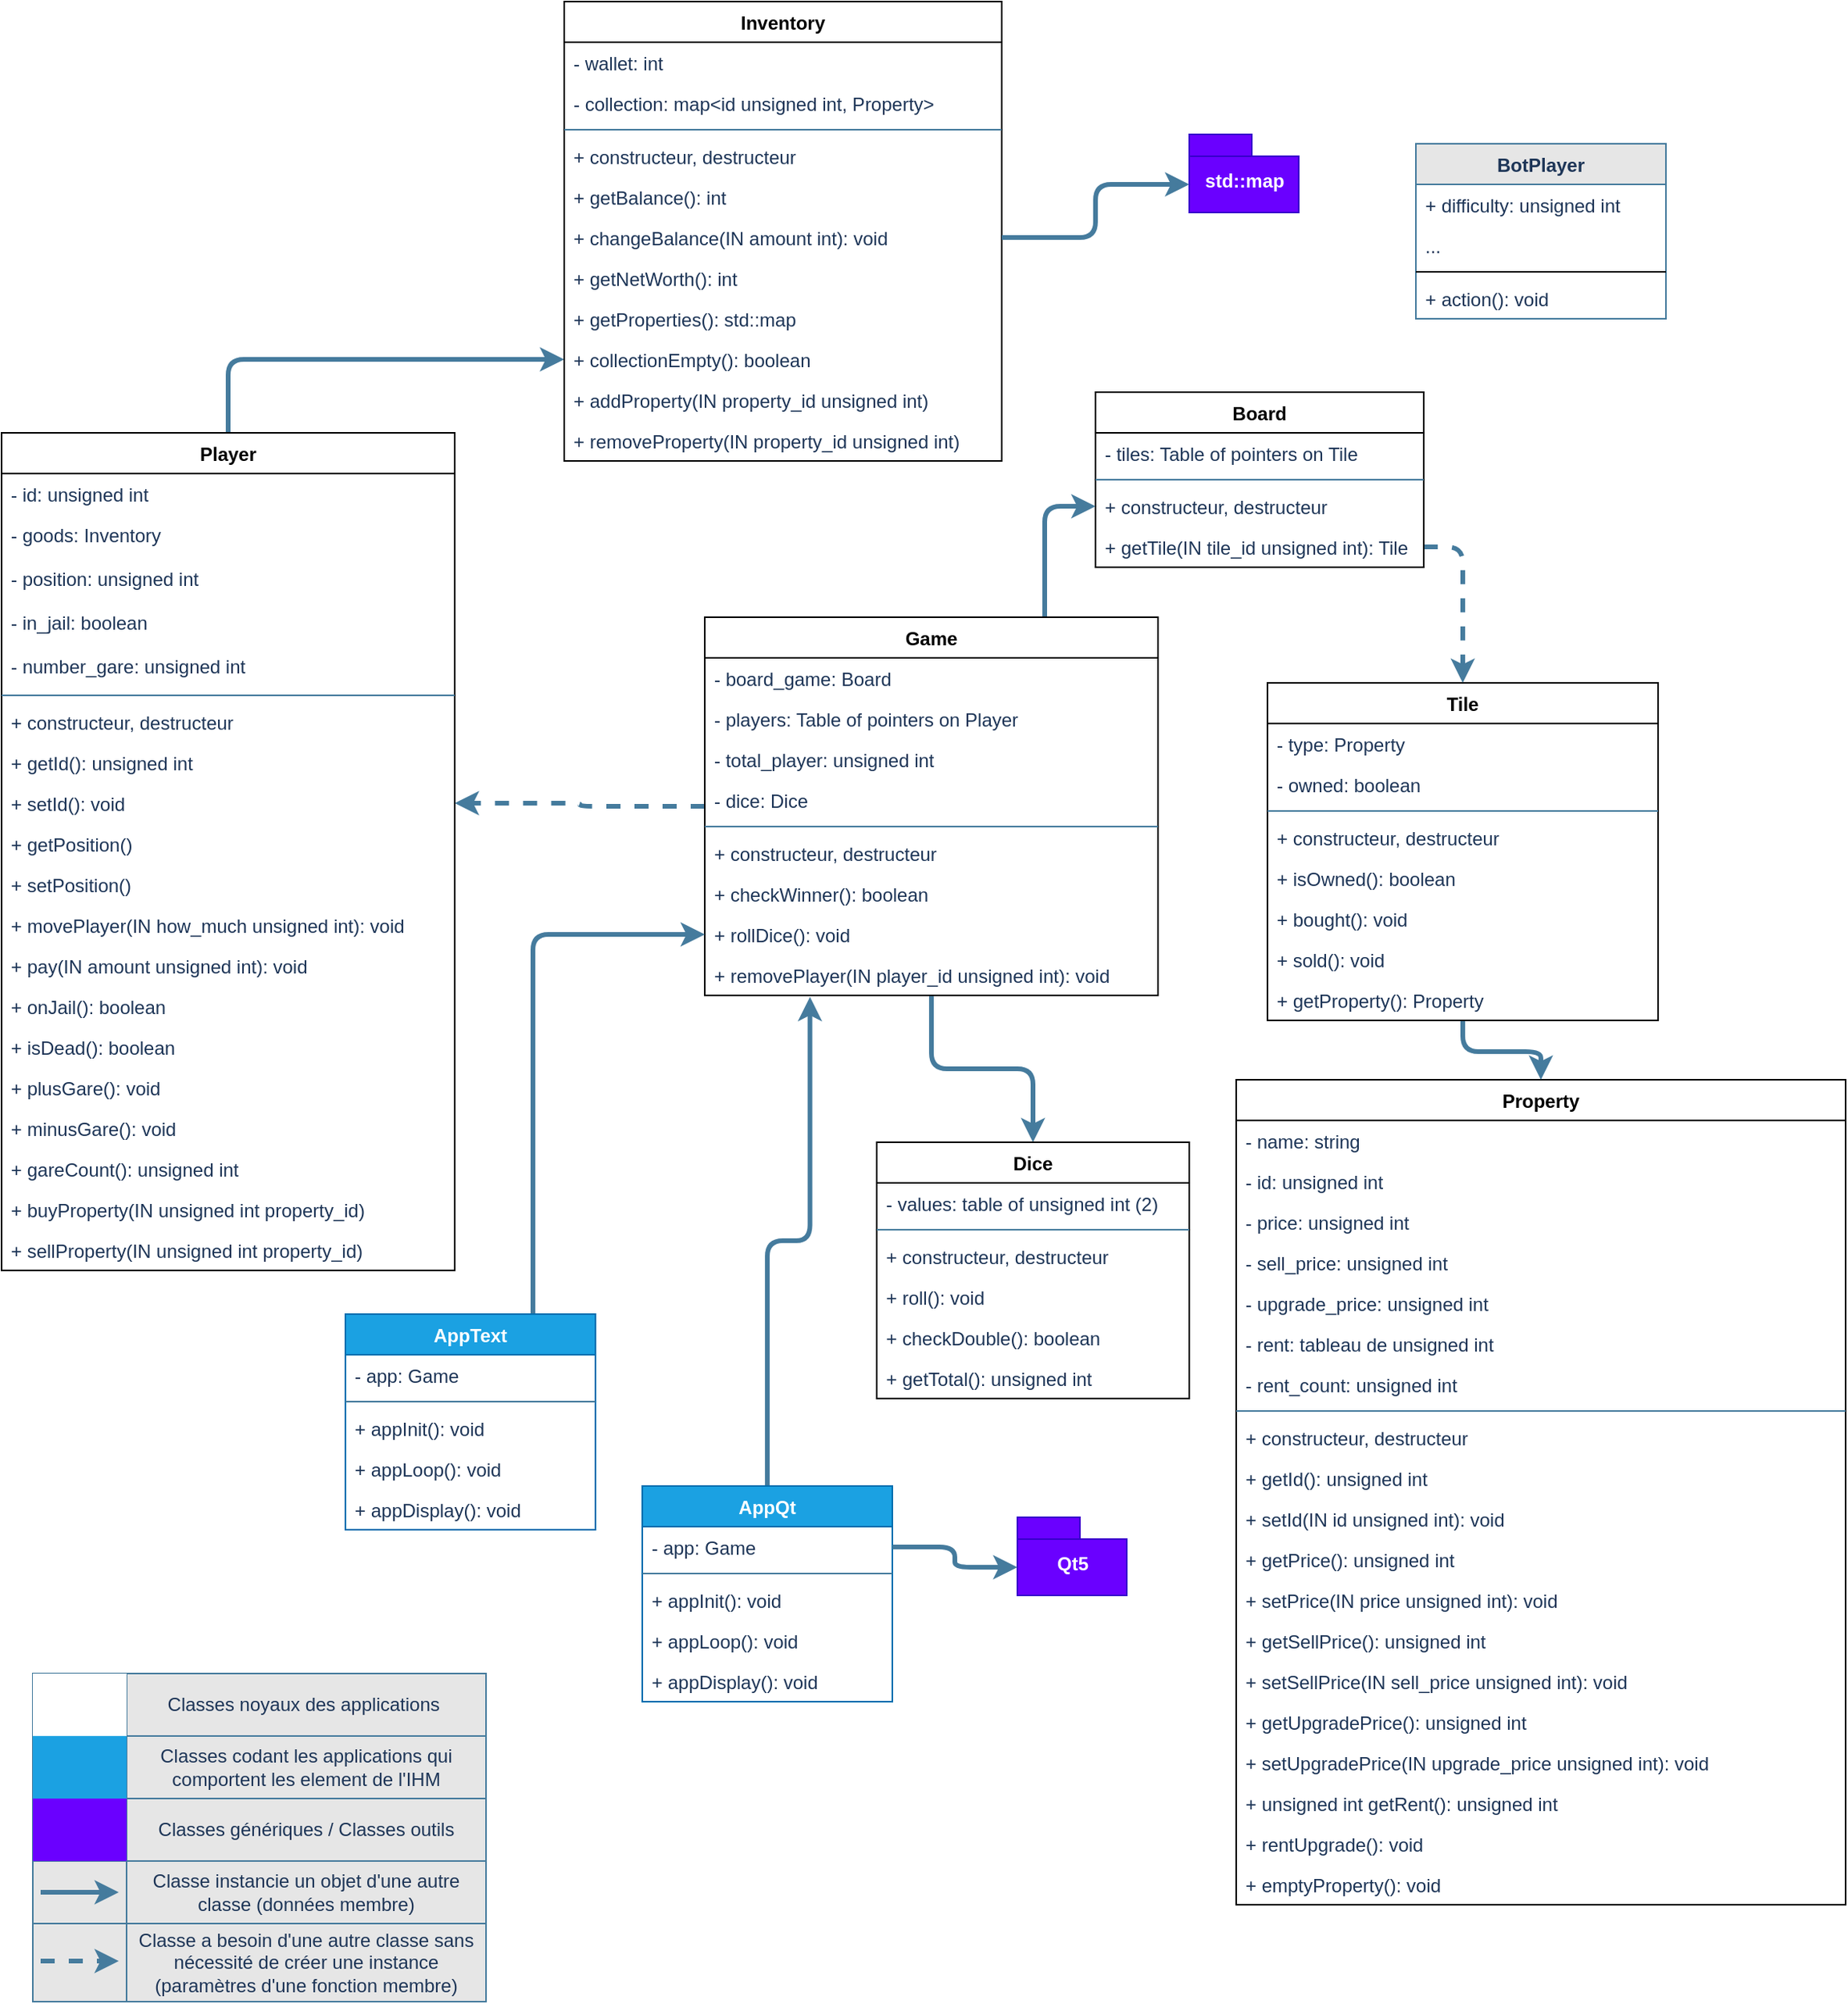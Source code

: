 <mxfile version="16.5.1" type="device"><diagram id="DK3bxDpIonQAZI-wbRon" name="Page-1"><mxGraphModel dx="2929" dy="1611" grid="1" gridSize="10" guides="1" tooltips="1" connect="1" arrows="1" fold="1" page="1" pageScale="1" pageWidth="827" pageHeight="1169" math="0" shadow="0"><root><mxCell id="0"/><mxCell id="1" parent="0"/><mxCell id="yvEiFLdlgWxuuNbZjMhh-1" style="edgeStyle=orthogonalEdgeStyle;curved=0;rounded=1;sketch=0;orthogonalLoop=1;jettySize=auto;html=1;exitX=0.5;exitY=0;exitDx=0;exitDy=0;entryX=0;entryY=0.5;entryDx=0;entryDy=0;fontColor=#1D3557;strokeColor=#457B9D;strokeWidth=3;fillColor=#A8DADC;" edge="1" parent="1" source="yvEiFLdlgWxuuNbZjMhh-2" target="yvEiFLdlgWxuuNbZjMhh-32"><mxGeometry relative="1" as="geometry"/></mxCell><mxCell id="yvEiFLdlgWxuuNbZjMhh-2" value="Player" style="swimlane;fontStyle=1;align=center;verticalAlign=top;childLayout=stackLayout;horizontal=1;startSize=26;horizontalStack=0;resizeParent=1;resizeParentMax=0;resizeLast=0;collapsible=1;marginBottom=0;rounded=0;" vertex="1" parent="1"><mxGeometry x="-790" y="316" width="290" height="536" as="geometry"><mxRectangle x="-480" y="460" width="70" height="26" as="alternateBounds"/></mxGeometry></mxCell><mxCell id="yvEiFLdlgWxuuNbZjMhh-3" value="- id: unsigned int" style="text;strokeColor=none;fillColor=none;align=left;verticalAlign=top;spacingLeft=4;spacingRight=4;overflow=hidden;rotatable=0;points=[[0,0.5],[1,0.5]];portConstraint=eastwest;fontColor=#1D3557;rounded=0;" vertex="1" parent="yvEiFLdlgWxuuNbZjMhh-2"><mxGeometry y="26" width="290" height="26" as="geometry"/></mxCell><mxCell id="yvEiFLdlgWxuuNbZjMhh-4" value="- goods: Inventory " style="text;strokeColor=none;fillColor=none;align=left;verticalAlign=top;spacingLeft=4;spacingRight=4;overflow=hidden;rotatable=0;points=[[0,0.5],[1,0.5]];portConstraint=eastwest;fontColor=#1D3557;rounded=0;" vertex="1" parent="yvEiFLdlgWxuuNbZjMhh-2"><mxGeometry y="52" width="290" height="28" as="geometry"/></mxCell><mxCell id="yvEiFLdlgWxuuNbZjMhh-5" value="- position: unsigned int" style="text;strokeColor=none;fillColor=none;align=left;verticalAlign=top;spacingLeft=4;spacingRight=4;overflow=hidden;rotatable=0;points=[[0,0.5],[1,0.5]];portConstraint=eastwest;fontColor=#1D3557;rounded=0;" vertex="1" parent="yvEiFLdlgWxuuNbZjMhh-2"><mxGeometry y="80" width="290" height="28" as="geometry"/></mxCell><mxCell id="yvEiFLdlgWxuuNbZjMhh-6" value="- in_jail: boolean" style="text;strokeColor=none;fillColor=none;align=left;verticalAlign=top;spacingLeft=4;spacingRight=4;overflow=hidden;rotatable=0;points=[[0,0.5],[1,0.5]];portConstraint=eastwest;fontColor=#1D3557;rounded=0;" vertex="1" parent="yvEiFLdlgWxuuNbZjMhh-2"><mxGeometry y="108" width="290" height="28" as="geometry"/></mxCell><mxCell id="yvEiFLdlgWxuuNbZjMhh-7" value="- number_gare: unsigned int" style="text;strokeColor=none;fillColor=none;align=left;verticalAlign=top;spacingLeft=4;spacingRight=4;overflow=hidden;rotatable=0;points=[[0,0.5],[1,0.5]];portConstraint=eastwest;fontColor=#1D3557;rounded=0;" vertex="1" parent="yvEiFLdlgWxuuNbZjMhh-2"><mxGeometry y="136" width="290" height="28" as="geometry"/></mxCell><mxCell id="yvEiFLdlgWxuuNbZjMhh-8" value="" style="line;strokeWidth=1;fillColor=none;align=left;verticalAlign=middle;spacingTop=-1;spacingLeft=3;spacingRight=3;rotatable=0;labelPosition=right;points=[];portConstraint=eastwest;strokeColor=#457B9D;fontColor=#1D3557;rounded=0;labelBackgroundColor=#F1FAEE;" vertex="1" parent="yvEiFLdlgWxuuNbZjMhh-2"><mxGeometry y="164" width="290" height="8" as="geometry"/></mxCell><mxCell id="yvEiFLdlgWxuuNbZjMhh-9" value="+ constructeur, destructeur" style="text;strokeColor=none;fillColor=none;align=left;verticalAlign=top;spacingLeft=4;spacingRight=4;overflow=hidden;rotatable=0;points=[[0,0.5],[1,0.5]];portConstraint=eastwest;fontColor=#1D3557;rounded=0;" vertex="1" parent="yvEiFLdlgWxuuNbZjMhh-2"><mxGeometry y="172" width="290" height="26" as="geometry"/></mxCell><mxCell id="yvEiFLdlgWxuuNbZjMhh-10" value="+ getId(): unsigned int" style="text;strokeColor=none;fillColor=none;align=left;verticalAlign=top;spacingLeft=4;spacingRight=4;overflow=hidden;rotatable=0;points=[[0,0.5],[1,0.5]];portConstraint=eastwest;fontColor=#1D3557;rounded=0;" vertex="1" parent="yvEiFLdlgWxuuNbZjMhh-2"><mxGeometry y="198" width="290" height="26" as="geometry"/></mxCell><mxCell id="yvEiFLdlgWxuuNbZjMhh-11" value="+ setId(): void" style="text;strokeColor=none;fillColor=none;align=left;verticalAlign=top;spacingLeft=4;spacingRight=4;overflow=hidden;rotatable=0;points=[[0,0.5],[1,0.5]];portConstraint=eastwest;fontColor=#1D3557;rounded=0;" vertex="1" parent="yvEiFLdlgWxuuNbZjMhh-2"><mxGeometry y="224" width="290" height="26" as="geometry"/></mxCell><mxCell id="yvEiFLdlgWxuuNbZjMhh-12" value="+ getPosition()" style="text;strokeColor=none;fillColor=none;align=left;verticalAlign=top;spacingLeft=4;spacingRight=4;overflow=hidden;rotatable=0;points=[[0,0.5],[1,0.5]];portConstraint=eastwest;fontColor=#1D3557;rounded=0;" vertex="1" parent="yvEiFLdlgWxuuNbZjMhh-2"><mxGeometry y="250" width="290" height="26" as="geometry"/></mxCell><mxCell id="yvEiFLdlgWxuuNbZjMhh-13" value="+ setPosition()" style="text;strokeColor=none;fillColor=none;align=left;verticalAlign=top;spacingLeft=4;spacingRight=4;overflow=hidden;rotatable=0;points=[[0,0.5],[1,0.5]];portConstraint=eastwest;fontColor=#1D3557;rounded=0;" vertex="1" parent="yvEiFLdlgWxuuNbZjMhh-2"><mxGeometry y="276" width="290" height="26" as="geometry"/></mxCell><mxCell id="yvEiFLdlgWxuuNbZjMhh-14" value="+ movePlayer(IN how_much unsigned int): void" style="text;strokeColor=none;fillColor=none;align=left;verticalAlign=top;spacingLeft=4;spacingRight=4;overflow=hidden;rotatable=0;points=[[0,0.5],[1,0.5]];portConstraint=eastwest;fontColor=#1D3557;rounded=0;" vertex="1" parent="yvEiFLdlgWxuuNbZjMhh-2"><mxGeometry y="302" width="290" height="26" as="geometry"/></mxCell><mxCell id="yvEiFLdlgWxuuNbZjMhh-15" value="+ pay(IN amount unsigned int): void " style="text;strokeColor=none;fillColor=none;align=left;verticalAlign=top;spacingLeft=4;spacingRight=4;overflow=hidden;rotatable=0;points=[[0,0.5],[1,0.5]];portConstraint=eastwest;fontColor=#1D3557;rounded=0;" vertex="1" parent="yvEiFLdlgWxuuNbZjMhh-2"><mxGeometry y="328" width="290" height="26" as="geometry"/></mxCell><mxCell id="yvEiFLdlgWxuuNbZjMhh-16" value="+ onJail(): boolean" style="text;strokeColor=none;fillColor=none;align=left;verticalAlign=top;spacingLeft=4;spacingRight=4;overflow=hidden;rotatable=0;points=[[0,0.5],[1,0.5]];portConstraint=eastwest;fontColor=#1D3557;rounded=0;" vertex="1" parent="yvEiFLdlgWxuuNbZjMhh-2"><mxGeometry y="354" width="290" height="26" as="geometry"/></mxCell><mxCell id="yvEiFLdlgWxuuNbZjMhh-17" value="+ isDead(): boolean" style="text;strokeColor=none;fillColor=none;align=left;verticalAlign=top;spacingLeft=4;spacingRight=4;overflow=hidden;rotatable=0;points=[[0,0.5],[1,0.5]];portConstraint=eastwest;fontColor=#1D3557;rounded=0;" vertex="1" parent="yvEiFLdlgWxuuNbZjMhh-2"><mxGeometry y="380" width="290" height="26" as="geometry"/></mxCell><mxCell id="yvEiFLdlgWxuuNbZjMhh-18" value="+ plusGare(): void" style="text;strokeColor=none;fillColor=none;align=left;verticalAlign=top;spacingLeft=4;spacingRight=4;overflow=hidden;rotatable=0;points=[[0,0.5],[1,0.5]];portConstraint=eastwest;fontColor=#1D3557;rounded=0;" vertex="1" parent="yvEiFLdlgWxuuNbZjMhh-2"><mxGeometry y="406" width="290" height="26" as="geometry"/></mxCell><mxCell id="yvEiFLdlgWxuuNbZjMhh-19" value="+ minusGare(): void" style="text;strokeColor=none;fillColor=none;align=left;verticalAlign=top;spacingLeft=4;spacingRight=4;overflow=hidden;rotatable=0;points=[[0,0.5],[1,0.5]];portConstraint=eastwest;fontColor=#1D3557;rounded=0;" vertex="1" parent="yvEiFLdlgWxuuNbZjMhh-2"><mxGeometry y="432" width="290" height="26" as="geometry"/></mxCell><mxCell id="yvEiFLdlgWxuuNbZjMhh-20" value="+ gareCount(): unsigned int" style="text;strokeColor=none;fillColor=none;align=left;verticalAlign=top;spacingLeft=4;spacingRight=4;overflow=hidden;rotatable=0;points=[[0,0.5],[1,0.5]];portConstraint=eastwest;fontColor=#1D3557;rounded=0;" vertex="1" parent="yvEiFLdlgWxuuNbZjMhh-2"><mxGeometry y="458" width="290" height="26" as="geometry"/></mxCell><mxCell id="yvEiFLdlgWxuuNbZjMhh-21" value="+ buyProperty(IN unsigned int property_id)" style="text;strokeColor=none;fillColor=none;align=left;verticalAlign=top;spacingLeft=4;spacingRight=4;overflow=hidden;rotatable=0;points=[[0,0.5],[1,0.5]];portConstraint=eastwest;fontColor=#1D3557;rounded=0;" vertex="1" parent="yvEiFLdlgWxuuNbZjMhh-2"><mxGeometry y="484" width="290" height="26" as="geometry"/></mxCell><mxCell id="yvEiFLdlgWxuuNbZjMhh-22" value="+ sellProperty(IN unsigned int property_id)" style="text;strokeColor=none;fillColor=none;align=left;verticalAlign=top;spacingLeft=4;spacingRight=4;overflow=hidden;rotatable=0;points=[[0,0.5],[1,0.5]];portConstraint=eastwest;fontColor=#1D3557;rounded=0;" vertex="1" parent="yvEiFLdlgWxuuNbZjMhh-2"><mxGeometry y="510" width="290" height="26" as="geometry"/></mxCell><mxCell id="yvEiFLdlgWxuuNbZjMhh-23" value="Inventory" style="swimlane;fontStyle=1;align=center;verticalAlign=top;childLayout=stackLayout;horizontal=1;startSize=26;horizontalStack=0;resizeParent=1;resizeParentMax=0;resizeLast=0;collapsible=1;marginBottom=0;rounded=0;" vertex="1" parent="1"><mxGeometry x="-430" y="40" width="280" height="294" as="geometry"/></mxCell><mxCell id="yvEiFLdlgWxuuNbZjMhh-24" value="- wallet: int" style="text;align=left;verticalAlign=top;spacingLeft=4;spacingRight=4;overflow=hidden;rotatable=0;points=[[0,0.5],[1,0.5]];portConstraint=eastwest;fillColor=none;fontColor=#1D3557;rounded=0;" vertex="1" parent="yvEiFLdlgWxuuNbZjMhh-23"><mxGeometry y="26" width="280" height="26" as="geometry"/></mxCell><mxCell id="yvEiFLdlgWxuuNbZjMhh-25" value="- collection: map&lt;id unsigned int, Property&gt;" style="text;strokeColor=none;fillColor=none;align=left;verticalAlign=top;spacingLeft=4;spacingRight=4;overflow=hidden;rotatable=0;points=[[0,0.5],[1,0.5]];portConstraint=eastwest;fontColor=#1D3557;rounded=0;" vertex="1" parent="yvEiFLdlgWxuuNbZjMhh-23"><mxGeometry y="52" width="280" height="26" as="geometry"/></mxCell><mxCell id="yvEiFLdlgWxuuNbZjMhh-26" value="" style="line;strokeWidth=1;fillColor=none;align=left;verticalAlign=middle;spacingTop=-1;spacingLeft=3;spacingRight=3;rotatable=0;labelPosition=right;points=[];portConstraint=eastwest;strokeColor=#457B9D;fontColor=#1D3557;rounded=0;labelBackgroundColor=#F1FAEE;" vertex="1" parent="yvEiFLdlgWxuuNbZjMhh-23"><mxGeometry y="78" width="280" height="8" as="geometry"/></mxCell><mxCell id="yvEiFLdlgWxuuNbZjMhh-27" value="+ constructeur, destructeur" style="text;strokeColor=none;fillColor=none;align=left;verticalAlign=top;spacingLeft=4;spacingRight=4;overflow=hidden;rotatable=0;points=[[0,0.5],[1,0.5]];portConstraint=eastwest;fontColor=#1D3557;rounded=0;" vertex="1" parent="yvEiFLdlgWxuuNbZjMhh-23"><mxGeometry y="86" width="280" height="26" as="geometry"/></mxCell><mxCell id="yvEiFLdlgWxuuNbZjMhh-28" value="+ getBalance(): int" style="text;strokeColor=none;fillColor=none;align=left;verticalAlign=top;spacingLeft=4;spacingRight=4;overflow=hidden;rotatable=0;points=[[0,0.5],[1,0.5]];portConstraint=eastwest;fontColor=#1D3557;rounded=0;" vertex="1" parent="yvEiFLdlgWxuuNbZjMhh-23"><mxGeometry y="112" width="280" height="26" as="geometry"/></mxCell><mxCell id="yvEiFLdlgWxuuNbZjMhh-29" value="+ changeBalance(IN amount int): void" style="text;strokeColor=none;fillColor=none;align=left;verticalAlign=top;spacingLeft=4;spacingRight=4;overflow=hidden;rotatable=0;points=[[0,0.5],[1,0.5]];portConstraint=eastwest;fontColor=#1D3557;rounded=0;" vertex="1" parent="yvEiFLdlgWxuuNbZjMhh-23"><mxGeometry y="138" width="280" height="26" as="geometry"/></mxCell><mxCell id="yvEiFLdlgWxuuNbZjMhh-30" value="+ getNetWorth(): int" style="text;strokeColor=none;fillColor=none;align=left;verticalAlign=top;spacingLeft=4;spacingRight=4;overflow=hidden;rotatable=0;points=[[0,0.5],[1,0.5]];portConstraint=eastwest;fontColor=#1D3557;rounded=0;" vertex="1" parent="yvEiFLdlgWxuuNbZjMhh-23"><mxGeometry y="164" width="280" height="26" as="geometry"/></mxCell><mxCell id="yvEiFLdlgWxuuNbZjMhh-31" value="+ getProperties(): std::map" style="text;strokeColor=none;fillColor=none;align=left;verticalAlign=top;spacingLeft=4;spacingRight=4;overflow=hidden;rotatable=0;points=[[0,0.5],[1,0.5]];portConstraint=eastwest;fontColor=#1D3557;rounded=0;" vertex="1" parent="yvEiFLdlgWxuuNbZjMhh-23"><mxGeometry y="190" width="280" height="26" as="geometry"/></mxCell><mxCell id="yvEiFLdlgWxuuNbZjMhh-32" value="+ collectionEmpty(): boolean" style="text;strokeColor=none;fillColor=none;align=left;verticalAlign=top;spacingLeft=4;spacingRight=4;overflow=hidden;rotatable=0;points=[[0,0.5],[1,0.5]];portConstraint=eastwest;fontColor=#1D3557;rounded=0;" vertex="1" parent="yvEiFLdlgWxuuNbZjMhh-23"><mxGeometry y="216" width="280" height="26" as="geometry"/></mxCell><mxCell id="yvEiFLdlgWxuuNbZjMhh-33" value="+ addProperty(IN property_id unsigned int)" style="text;strokeColor=none;fillColor=none;align=left;verticalAlign=top;spacingLeft=4;spacingRight=4;overflow=hidden;rotatable=0;points=[[0,0.5],[1,0.5]];portConstraint=eastwest;fontColor=#1D3557;rounded=0;" vertex="1" parent="yvEiFLdlgWxuuNbZjMhh-23"><mxGeometry y="242" width="280" height="26" as="geometry"/></mxCell><mxCell id="yvEiFLdlgWxuuNbZjMhh-34" value="+ removeProperty(IN property_id unsigned int)" style="text;strokeColor=none;fillColor=none;align=left;verticalAlign=top;spacingLeft=4;spacingRight=4;overflow=hidden;rotatable=0;points=[[0,0.5],[1,0.5]];portConstraint=eastwest;fontColor=#1D3557;rounded=0;" vertex="1" parent="yvEiFLdlgWxuuNbZjMhh-23"><mxGeometry y="268" width="280" height="26" as="geometry"/></mxCell><mxCell id="yvEiFLdlgWxuuNbZjMhh-35" value="Property" style="swimlane;fontStyle=1;align=center;verticalAlign=top;childLayout=stackLayout;horizontal=1;startSize=26;horizontalStack=0;resizeParent=1;resizeParentMax=0;resizeLast=0;collapsible=1;marginBottom=0;rounded=0;" vertex="1" parent="1"><mxGeometry y="730" width="390" height="528" as="geometry"/></mxCell><mxCell id="yvEiFLdlgWxuuNbZjMhh-36" value="- name: string" style="text;strokeColor=none;fillColor=none;align=left;verticalAlign=top;spacingLeft=4;spacingRight=4;overflow=hidden;rotatable=0;points=[[0,0.5],[1,0.5]];portConstraint=eastwest;fontColor=#1D3557;rounded=0;" vertex="1" parent="yvEiFLdlgWxuuNbZjMhh-35"><mxGeometry y="26" width="390" height="26" as="geometry"/></mxCell><mxCell id="yvEiFLdlgWxuuNbZjMhh-37" value="- id: unsigned int" style="text;strokeColor=none;fillColor=none;align=left;verticalAlign=top;spacingLeft=4;spacingRight=4;overflow=hidden;rotatable=0;points=[[0,0.5],[1,0.5]];portConstraint=eastwest;fontColor=#1D3557;rounded=0;" vertex="1" parent="yvEiFLdlgWxuuNbZjMhh-35"><mxGeometry y="52" width="390" height="26" as="geometry"/></mxCell><mxCell id="yvEiFLdlgWxuuNbZjMhh-38" value="- price: unsigned int" style="text;strokeColor=none;fillColor=none;align=left;verticalAlign=top;spacingLeft=4;spacingRight=4;overflow=hidden;rotatable=0;points=[[0,0.5],[1,0.5]];portConstraint=eastwest;fontColor=#1D3557;rounded=0;" vertex="1" parent="yvEiFLdlgWxuuNbZjMhh-35"><mxGeometry y="78" width="390" height="26" as="geometry"/></mxCell><mxCell id="yvEiFLdlgWxuuNbZjMhh-39" value="- sell_price: unsigned int" style="text;strokeColor=none;fillColor=none;align=left;verticalAlign=top;spacingLeft=4;spacingRight=4;overflow=hidden;rotatable=0;points=[[0,0.5],[1,0.5]];portConstraint=eastwest;fontColor=#1D3557;rounded=0;" vertex="1" parent="yvEiFLdlgWxuuNbZjMhh-35"><mxGeometry y="104" width="390" height="26" as="geometry"/></mxCell><mxCell id="yvEiFLdlgWxuuNbZjMhh-40" value="- upgrade_price: unsigned int" style="text;strokeColor=none;fillColor=none;align=left;verticalAlign=top;spacingLeft=4;spacingRight=4;overflow=hidden;rotatable=0;points=[[0,0.5],[1,0.5]];portConstraint=eastwest;fontColor=#1D3557;rounded=0;" vertex="1" parent="yvEiFLdlgWxuuNbZjMhh-35"><mxGeometry y="130" width="390" height="26" as="geometry"/></mxCell><mxCell id="yvEiFLdlgWxuuNbZjMhh-41" value="- rent: tableau de unsigned int" style="text;strokeColor=none;fillColor=none;align=left;verticalAlign=top;spacingLeft=4;spacingRight=4;overflow=hidden;rotatable=0;points=[[0,0.5],[1,0.5]];portConstraint=eastwest;fontColor=#1D3557;rounded=0;" vertex="1" parent="yvEiFLdlgWxuuNbZjMhh-35"><mxGeometry y="156" width="390" height="26" as="geometry"/></mxCell><mxCell id="yvEiFLdlgWxuuNbZjMhh-42" value="- rent_count: unsigned int" style="text;strokeColor=none;fillColor=none;align=left;verticalAlign=top;spacingLeft=4;spacingRight=4;overflow=hidden;rotatable=0;points=[[0,0.5],[1,0.5]];portConstraint=eastwest;fontColor=#1D3557;rounded=0;" vertex="1" parent="yvEiFLdlgWxuuNbZjMhh-35"><mxGeometry y="182" width="390" height="26" as="geometry"/></mxCell><mxCell id="yvEiFLdlgWxuuNbZjMhh-43" value="" style="line;strokeWidth=1;fillColor=none;align=left;verticalAlign=middle;spacingTop=-1;spacingLeft=3;spacingRight=3;rotatable=0;labelPosition=right;points=[];portConstraint=eastwest;strokeColor=#457B9D;fontColor=#1D3557;rounded=0;labelBackgroundColor=#F1FAEE;" vertex="1" parent="yvEiFLdlgWxuuNbZjMhh-35"><mxGeometry y="208" width="390" height="8" as="geometry"/></mxCell><mxCell id="yvEiFLdlgWxuuNbZjMhh-44" value="+ constructeur, destructeur" style="text;strokeColor=none;fillColor=none;align=left;verticalAlign=top;spacingLeft=4;spacingRight=4;overflow=hidden;rotatable=0;points=[[0,0.5],[1,0.5]];portConstraint=eastwest;fontColor=#1D3557;rounded=0;" vertex="1" parent="yvEiFLdlgWxuuNbZjMhh-35"><mxGeometry y="216" width="390" height="26" as="geometry"/></mxCell><mxCell id="yvEiFLdlgWxuuNbZjMhh-45" value="+ getId(): unsigned int" style="text;strokeColor=none;fillColor=none;align=left;verticalAlign=top;spacingLeft=4;spacingRight=4;overflow=hidden;rotatable=0;points=[[0,0.5],[1,0.5]];portConstraint=eastwest;fontColor=#1D3557;rounded=0;" vertex="1" parent="yvEiFLdlgWxuuNbZjMhh-35"><mxGeometry y="242" width="390" height="26" as="geometry"/></mxCell><mxCell id="yvEiFLdlgWxuuNbZjMhh-46" value="+ setId(IN id unsigned int): void" style="text;strokeColor=none;fillColor=none;align=left;verticalAlign=top;spacingLeft=4;spacingRight=4;overflow=hidden;rotatable=0;points=[[0,0.5],[1,0.5]];portConstraint=eastwest;fontColor=#1D3557;rounded=0;" vertex="1" parent="yvEiFLdlgWxuuNbZjMhh-35"><mxGeometry y="268" width="390" height="26" as="geometry"/></mxCell><mxCell id="yvEiFLdlgWxuuNbZjMhh-47" value="+ getPrice(): unsigned int" style="text;strokeColor=none;fillColor=none;align=left;verticalAlign=top;spacingLeft=4;spacingRight=4;overflow=hidden;rotatable=0;points=[[0,0.5],[1,0.5]];portConstraint=eastwest;fontColor=#1D3557;rounded=0;" vertex="1" parent="yvEiFLdlgWxuuNbZjMhh-35"><mxGeometry y="294" width="390" height="26" as="geometry"/></mxCell><mxCell id="yvEiFLdlgWxuuNbZjMhh-48" value="+ setPrice(IN price unsigned int): void" style="text;strokeColor=none;fillColor=none;align=left;verticalAlign=top;spacingLeft=4;spacingRight=4;overflow=hidden;rotatable=0;points=[[0,0.5],[1,0.5]];portConstraint=eastwest;fontColor=#1D3557;rounded=0;" vertex="1" parent="yvEiFLdlgWxuuNbZjMhh-35"><mxGeometry y="320" width="390" height="26" as="geometry"/></mxCell><mxCell id="yvEiFLdlgWxuuNbZjMhh-49" value="+ getSellPrice(): unsigned int" style="text;strokeColor=none;fillColor=none;align=left;verticalAlign=top;spacingLeft=4;spacingRight=4;overflow=hidden;rotatable=0;points=[[0,0.5],[1,0.5]];portConstraint=eastwest;fontColor=#1D3557;rounded=0;" vertex="1" parent="yvEiFLdlgWxuuNbZjMhh-35"><mxGeometry y="346" width="390" height="26" as="geometry"/></mxCell><mxCell id="yvEiFLdlgWxuuNbZjMhh-50" value="+ setSellPrice(IN sell_price unsigned int): void" style="text;strokeColor=none;fillColor=none;align=left;verticalAlign=top;spacingLeft=4;spacingRight=4;overflow=hidden;rotatable=0;points=[[0,0.5],[1,0.5]];portConstraint=eastwest;fontColor=#1D3557;rounded=0;" vertex="1" parent="yvEiFLdlgWxuuNbZjMhh-35"><mxGeometry y="372" width="390" height="26" as="geometry"/></mxCell><mxCell id="yvEiFLdlgWxuuNbZjMhh-51" value="+ getUpgradePrice(): unsigned int" style="text;strokeColor=none;fillColor=none;align=left;verticalAlign=top;spacingLeft=4;spacingRight=4;overflow=hidden;rotatable=0;points=[[0,0.5],[1,0.5]];portConstraint=eastwest;fontColor=#1D3557;rounded=0;" vertex="1" parent="yvEiFLdlgWxuuNbZjMhh-35"><mxGeometry y="398" width="390" height="26" as="geometry"/></mxCell><mxCell id="yvEiFLdlgWxuuNbZjMhh-52" value="+ setUpgradePrice(IN upgrade_price unsigned int): void" style="text;strokeColor=none;fillColor=none;align=left;verticalAlign=top;spacingLeft=4;spacingRight=4;overflow=hidden;rotatable=0;points=[[0,0.5],[1,0.5]];portConstraint=eastwest;fontColor=#1D3557;rounded=0;" vertex="1" parent="yvEiFLdlgWxuuNbZjMhh-35"><mxGeometry y="424" width="390" height="26" as="geometry"/></mxCell><mxCell id="yvEiFLdlgWxuuNbZjMhh-53" value="+ unsigned int getRent(): unsigned int" style="text;strokeColor=none;fillColor=none;align=left;verticalAlign=top;spacingLeft=4;spacingRight=4;overflow=hidden;rotatable=0;points=[[0,0.5],[1,0.5]];portConstraint=eastwest;fontColor=#1D3557;rounded=0;" vertex="1" parent="yvEiFLdlgWxuuNbZjMhh-35"><mxGeometry y="450" width="390" height="26" as="geometry"/></mxCell><mxCell id="yvEiFLdlgWxuuNbZjMhh-54" value="+ rentUpgrade(): void" style="text;strokeColor=none;fillColor=none;align=left;verticalAlign=top;spacingLeft=4;spacingRight=4;overflow=hidden;rotatable=0;points=[[0,0.5],[1,0.5]];portConstraint=eastwest;fontColor=#1D3557;rounded=0;" vertex="1" parent="yvEiFLdlgWxuuNbZjMhh-35"><mxGeometry y="476" width="390" height="26" as="geometry"/></mxCell><mxCell id="yvEiFLdlgWxuuNbZjMhh-55" value="+ emptyProperty(): void" style="text;strokeColor=none;fillColor=none;align=left;verticalAlign=top;spacingLeft=4;spacingRight=4;overflow=hidden;rotatable=0;points=[[0,0.5],[1,0.5]];portConstraint=eastwest;fontColor=#1D3557;rounded=0;" vertex="1" parent="yvEiFLdlgWxuuNbZjMhh-35"><mxGeometry y="502" width="390" height="26" as="geometry"/></mxCell><mxCell id="yvEiFLdlgWxuuNbZjMhh-56" value="" style="edgeStyle=orthogonalEdgeStyle;curved=0;rounded=1;sketch=0;orthogonalLoop=1;jettySize=auto;html=1;fontColor=#1D3557;strokeColor=#457B9D;fillColor=#A8DADC;entryX=0.5;entryY=0;entryDx=0;entryDy=0;strokeWidth=3;" edge="1" parent="1" source="yvEiFLdlgWxuuNbZjMhh-57" target="yvEiFLdlgWxuuNbZjMhh-35"><mxGeometry relative="1" as="geometry"/></mxCell><mxCell id="yvEiFLdlgWxuuNbZjMhh-57" value="Tile" style="swimlane;fontStyle=1;align=center;verticalAlign=top;childLayout=stackLayout;horizontal=1;startSize=26;horizontalStack=0;resizeParent=1;resizeParentMax=0;resizeLast=0;collapsible=1;marginBottom=0;rounded=0;" vertex="1" parent="1"><mxGeometry x="20" y="476" width="250" height="216" as="geometry"/></mxCell><mxCell id="yvEiFLdlgWxuuNbZjMhh-58" value="- type: Property" style="text;strokeColor=none;fillColor=none;align=left;verticalAlign=top;spacingLeft=4;spacingRight=4;overflow=hidden;rotatable=0;points=[[0,0.5],[1,0.5]];portConstraint=eastwest;fontColor=#1D3557;rounded=0;" vertex="1" parent="yvEiFLdlgWxuuNbZjMhh-57"><mxGeometry y="26" width="250" height="26" as="geometry"/></mxCell><mxCell id="yvEiFLdlgWxuuNbZjMhh-59" value="- owned: boolean" style="text;strokeColor=none;fillColor=none;align=left;verticalAlign=top;spacingLeft=4;spacingRight=4;overflow=hidden;rotatable=0;points=[[0,0.5],[1,0.5]];portConstraint=eastwest;fontColor=#1D3557;rounded=0;" vertex="1" parent="yvEiFLdlgWxuuNbZjMhh-57"><mxGeometry y="52" width="250" height="26" as="geometry"/></mxCell><mxCell id="yvEiFLdlgWxuuNbZjMhh-60" value="" style="line;strokeWidth=1;fillColor=none;align=left;verticalAlign=middle;spacingTop=-1;spacingLeft=3;spacingRight=3;rotatable=0;labelPosition=right;points=[];portConstraint=eastwest;strokeColor=#457B9D;fontColor=#1D3557;rounded=0;labelBackgroundColor=#F1FAEE;" vertex="1" parent="yvEiFLdlgWxuuNbZjMhh-57"><mxGeometry y="78" width="250" height="8" as="geometry"/></mxCell><mxCell id="yvEiFLdlgWxuuNbZjMhh-61" value="+ constructeur, destructeur" style="text;strokeColor=none;fillColor=none;align=left;verticalAlign=top;spacingLeft=4;spacingRight=4;overflow=hidden;rotatable=0;points=[[0,0.5],[1,0.5]];portConstraint=eastwest;fontColor=#1D3557;rounded=0;" vertex="1" parent="yvEiFLdlgWxuuNbZjMhh-57"><mxGeometry y="86" width="250" height="26" as="geometry"/></mxCell><mxCell id="yvEiFLdlgWxuuNbZjMhh-62" value="+ isOwned(): boolean" style="text;strokeColor=none;fillColor=none;align=left;verticalAlign=top;spacingLeft=4;spacingRight=4;overflow=hidden;rotatable=0;points=[[0,0.5],[1,0.5]];portConstraint=eastwest;fontColor=#1D3557;rounded=0;" vertex="1" parent="yvEiFLdlgWxuuNbZjMhh-57"><mxGeometry y="112" width="250" height="26" as="geometry"/></mxCell><mxCell id="yvEiFLdlgWxuuNbZjMhh-63" value="+ bought(): void" style="text;strokeColor=none;fillColor=none;align=left;verticalAlign=top;spacingLeft=4;spacingRight=4;overflow=hidden;rotatable=0;points=[[0,0.5],[1,0.5]];portConstraint=eastwest;fontColor=#1D3557;rounded=0;" vertex="1" parent="yvEiFLdlgWxuuNbZjMhh-57"><mxGeometry y="138" width="250" height="26" as="geometry"/></mxCell><mxCell id="yvEiFLdlgWxuuNbZjMhh-64" value="+ sold(): void" style="text;strokeColor=none;fillColor=none;align=left;verticalAlign=top;spacingLeft=4;spacingRight=4;overflow=hidden;rotatable=0;points=[[0,0.5],[1,0.5]];portConstraint=eastwest;fontColor=#1D3557;rounded=0;" vertex="1" parent="yvEiFLdlgWxuuNbZjMhh-57"><mxGeometry y="164" width="250" height="26" as="geometry"/></mxCell><mxCell id="yvEiFLdlgWxuuNbZjMhh-65" value="+ getProperty(): Property" style="text;strokeColor=none;fillColor=none;align=left;verticalAlign=top;spacingLeft=4;spacingRight=4;overflow=hidden;rotatable=0;points=[[0,0.5],[1,0.5]];portConstraint=eastwest;fontColor=#1D3557;rounded=0;" vertex="1" parent="yvEiFLdlgWxuuNbZjMhh-57"><mxGeometry y="190" width="250" height="26" as="geometry"/></mxCell><mxCell id="yvEiFLdlgWxuuNbZjMhh-66" style="edgeStyle=orthogonalEdgeStyle;rounded=1;sketch=0;orthogonalLoop=1;jettySize=auto;html=1;exitX=1;exitY=0.5;exitDx=0;exitDy=0;fontColor=#1D3557;strokeColor=#457B9D;strokeWidth=3;fillColor=#A8DADC;dashed=1;" edge="1" parent="1" source="yvEiFLdlgWxuuNbZjMhh-71" target="yvEiFLdlgWxuuNbZjMhh-57"><mxGeometry relative="1" as="geometry"/></mxCell><mxCell id="yvEiFLdlgWxuuNbZjMhh-67" value="Board" style="swimlane;fontStyle=1;align=center;verticalAlign=top;childLayout=stackLayout;horizontal=1;startSize=26;horizontalStack=0;resizeParent=1;resizeParentMax=0;resizeLast=0;collapsible=1;marginBottom=0;rounded=0;" vertex="1" parent="1"><mxGeometry x="-90" y="290" width="210" height="112" as="geometry"><mxRectangle x="-250" y="450" width="70" height="26" as="alternateBounds"/></mxGeometry></mxCell><mxCell id="yvEiFLdlgWxuuNbZjMhh-68" value="- tiles: Table of pointers on Tile&#10;" style="text;strokeColor=none;fillColor=none;align=left;verticalAlign=top;spacingLeft=4;spacingRight=4;overflow=hidden;rotatable=0;points=[[0,0.5],[1,0.5]];portConstraint=eastwest;fontColor=#1D3557;rounded=0;" vertex="1" parent="yvEiFLdlgWxuuNbZjMhh-67"><mxGeometry y="26" width="210" height="26" as="geometry"/></mxCell><mxCell id="yvEiFLdlgWxuuNbZjMhh-69" value="" style="line;strokeWidth=1;fillColor=none;align=left;verticalAlign=middle;spacingTop=-1;spacingLeft=3;spacingRight=3;rotatable=0;labelPosition=right;points=[];portConstraint=eastwest;strokeColor=#457B9D;fontColor=#1D3557;rounded=0;labelBackgroundColor=#F1FAEE;" vertex="1" parent="yvEiFLdlgWxuuNbZjMhh-67"><mxGeometry y="52" width="210" height="8" as="geometry"/></mxCell><mxCell id="yvEiFLdlgWxuuNbZjMhh-70" value="+ constructeur, destructeur" style="text;strokeColor=none;fillColor=none;align=left;verticalAlign=top;spacingLeft=4;spacingRight=4;overflow=hidden;rotatable=0;points=[[0,0.5],[1,0.5]];portConstraint=eastwest;fontColor=#1D3557;rounded=0;" vertex="1" parent="yvEiFLdlgWxuuNbZjMhh-67"><mxGeometry y="60" width="210" height="26" as="geometry"/></mxCell><mxCell id="yvEiFLdlgWxuuNbZjMhh-71" value="+ getTile(IN tile_id unsigned int): Tile" style="text;strokeColor=none;fillColor=none;align=left;verticalAlign=top;spacingLeft=4;spacingRight=4;overflow=hidden;rotatable=0;points=[[0,0.5],[1,0.5]];portConstraint=eastwest;fontColor=#1D3557;rounded=0;" vertex="1" parent="yvEiFLdlgWxuuNbZjMhh-67"><mxGeometry y="86" width="210" height="26" as="geometry"/></mxCell><mxCell id="yvEiFLdlgWxuuNbZjMhh-72" value="" style="edgeStyle=orthogonalEdgeStyle;curved=0;rounded=1;sketch=0;orthogonalLoop=1;jettySize=auto;html=1;fontColor=#1D3557;strokeColor=#457B9D;strokeWidth=3;fillColor=#A8DADC;entryX=0.5;entryY=0;entryDx=0;entryDy=0;" edge="1" parent="1" source="yvEiFLdlgWxuuNbZjMhh-75" target="yvEiFLdlgWxuuNbZjMhh-85"><mxGeometry relative="1" as="geometry"/></mxCell><mxCell id="yvEiFLdlgWxuuNbZjMhh-73" value="" style="edgeStyle=orthogonalEdgeStyle;curved=0;rounded=1;sketch=0;orthogonalLoop=1;jettySize=auto;html=1;fontColor=#1D3557;strokeColor=#457B9D;strokeWidth=3;fillColor=#A8DADC;dashed=1;" edge="1" parent="1" source="yvEiFLdlgWxuuNbZjMhh-75" target="yvEiFLdlgWxuuNbZjMhh-11"><mxGeometry relative="1" as="geometry"/></mxCell><mxCell id="yvEiFLdlgWxuuNbZjMhh-74" style="edgeStyle=orthogonalEdgeStyle;rounded=1;sketch=0;orthogonalLoop=1;jettySize=auto;html=1;exitX=0.75;exitY=0;exitDx=0;exitDy=0;entryX=0;entryY=0.5;entryDx=0;entryDy=0;fontColor=#1D3557;strokeColor=#457B9D;strokeWidth=3;fillColor=#A8DADC;" edge="1" parent="1" source="yvEiFLdlgWxuuNbZjMhh-75" target="yvEiFLdlgWxuuNbZjMhh-70"><mxGeometry relative="1" as="geometry"/></mxCell><mxCell id="yvEiFLdlgWxuuNbZjMhh-75" value="Game" style="swimlane;fontStyle=1;align=center;verticalAlign=top;childLayout=stackLayout;horizontal=1;startSize=26;horizontalStack=0;resizeParent=1;resizeParentMax=0;resizeLast=0;collapsible=1;marginBottom=0;rounded=0;" vertex="1" parent="1"><mxGeometry x="-340" y="434" width="290" height="242" as="geometry"/></mxCell><mxCell id="yvEiFLdlgWxuuNbZjMhh-76" value="- board_game: Board" style="text;strokeColor=none;fillColor=none;align=left;verticalAlign=top;spacingLeft=4;spacingRight=4;overflow=hidden;rotatable=0;points=[[0,0.5],[1,0.5]];portConstraint=eastwest;fontColor=#1D3557;rounded=0;" vertex="1" parent="yvEiFLdlgWxuuNbZjMhh-75"><mxGeometry y="26" width="290" height="26" as="geometry"/></mxCell><mxCell id="yvEiFLdlgWxuuNbZjMhh-77" value="- players: Table of pointers on Player" style="text;strokeColor=none;fillColor=none;align=left;verticalAlign=top;spacingLeft=4;spacingRight=4;overflow=hidden;rotatable=0;points=[[0,0.5],[1,0.5]];portConstraint=eastwest;fontColor=#1D3557;rounded=0;" vertex="1" parent="yvEiFLdlgWxuuNbZjMhh-75"><mxGeometry y="52" width="290" height="26" as="geometry"/></mxCell><mxCell id="yvEiFLdlgWxuuNbZjMhh-78" value="- total_player: unsigned int" style="text;strokeColor=none;fillColor=none;align=left;verticalAlign=top;spacingLeft=4;spacingRight=4;overflow=hidden;rotatable=0;points=[[0,0.5],[1,0.5]];portConstraint=eastwest;fontColor=#1D3557;rounded=0;" vertex="1" parent="yvEiFLdlgWxuuNbZjMhh-75"><mxGeometry y="78" width="290" height="26" as="geometry"/></mxCell><mxCell id="yvEiFLdlgWxuuNbZjMhh-79" value="- dice: Dice" style="text;strokeColor=none;fillColor=none;align=left;verticalAlign=top;spacingLeft=4;spacingRight=4;overflow=hidden;rotatable=0;points=[[0,0.5],[1,0.5]];portConstraint=eastwest;fontColor=#1D3557;rounded=0;" vertex="1" parent="yvEiFLdlgWxuuNbZjMhh-75"><mxGeometry y="104" width="290" height="26" as="geometry"/></mxCell><mxCell id="yvEiFLdlgWxuuNbZjMhh-80" value="" style="line;strokeWidth=1;fillColor=none;align=left;verticalAlign=middle;spacingTop=-1;spacingLeft=3;spacingRight=3;rotatable=0;labelPosition=right;points=[];portConstraint=eastwest;strokeColor=#457B9D;fontColor=#1D3557;rounded=0;labelBackgroundColor=#F1FAEE;" vertex="1" parent="yvEiFLdlgWxuuNbZjMhh-75"><mxGeometry y="130" width="290" height="8" as="geometry"/></mxCell><mxCell id="yvEiFLdlgWxuuNbZjMhh-81" value="+ constructeur, destructeur" style="text;strokeColor=none;fillColor=none;align=left;verticalAlign=top;spacingLeft=4;spacingRight=4;overflow=hidden;rotatable=0;points=[[0,0.5],[1,0.5]];portConstraint=eastwest;fontColor=#1D3557;rounded=0;" vertex="1" parent="yvEiFLdlgWxuuNbZjMhh-75"><mxGeometry y="138" width="290" height="26" as="geometry"/></mxCell><mxCell id="yvEiFLdlgWxuuNbZjMhh-82" value="+ checkWinner(): boolean" style="text;strokeColor=none;fillColor=none;align=left;verticalAlign=top;spacingLeft=4;spacingRight=4;overflow=hidden;rotatable=0;points=[[0,0.5],[1,0.5]];portConstraint=eastwest;fontColor=#1D3557;rounded=0;" vertex="1" parent="yvEiFLdlgWxuuNbZjMhh-75"><mxGeometry y="164" width="290" height="26" as="geometry"/></mxCell><mxCell id="yvEiFLdlgWxuuNbZjMhh-83" value="+ rollDice(): void" style="text;strokeColor=none;fillColor=none;align=left;verticalAlign=top;spacingLeft=4;spacingRight=4;overflow=hidden;rotatable=0;points=[[0,0.5],[1,0.5]];portConstraint=eastwest;fontColor=#1D3557;rounded=0;" vertex="1" parent="yvEiFLdlgWxuuNbZjMhh-75"><mxGeometry y="190" width="290" height="26" as="geometry"/></mxCell><mxCell id="yvEiFLdlgWxuuNbZjMhh-84" value="+ removePlayer(IN player_id unsigned int): void" style="text;strokeColor=none;fillColor=none;align=left;verticalAlign=top;spacingLeft=4;spacingRight=4;overflow=hidden;rotatable=0;points=[[0,0.5],[1,0.5]];portConstraint=eastwest;fontColor=#1D3557;rounded=0;" vertex="1" parent="yvEiFLdlgWxuuNbZjMhh-75"><mxGeometry y="216" width="290" height="26" as="geometry"/></mxCell><mxCell id="yvEiFLdlgWxuuNbZjMhh-85" value="Dice" style="swimlane;fontStyle=1;align=center;verticalAlign=top;childLayout=stackLayout;horizontal=1;startSize=26;horizontalStack=0;resizeParent=1;resizeParentMax=0;resizeLast=0;collapsible=1;marginBottom=0;rounded=0;" vertex="1" parent="1"><mxGeometry x="-230" y="770" width="200" height="164" as="geometry"/></mxCell><mxCell id="yvEiFLdlgWxuuNbZjMhh-86" value="- values: table of unsigned int (2)" style="text;strokeColor=none;fillColor=none;align=left;verticalAlign=top;spacingLeft=4;spacingRight=4;overflow=hidden;rotatable=0;points=[[0,0.5],[1,0.5]];portConstraint=eastwest;fontColor=#1D3557;rounded=0;" vertex="1" parent="yvEiFLdlgWxuuNbZjMhh-85"><mxGeometry y="26" width="200" height="26" as="geometry"/></mxCell><mxCell id="yvEiFLdlgWxuuNbZjMhh-87" value="" style="line;strokeWidth=1;fillColor=none;align=left;verticalAlign=middle;spacingTop=-1;spacingLeft=3;spacingRight=3;rotatable=0;labelPosition=right;points=[];portConstraint=eastwest;strokeColor=#457B9D;fontColor=#1D3557;rounded=0;labelBackgroundColor=#F1FAEE;" vertex="1" parent="yvEiFLdlgWxuuNbZjMhh-85"><mxGeometry y="52" width="200" height="8" as="geometry"/></mxCell><mxCell id="yvEiFLdlgWxuuNbZjMhh-88" value="+ constructeur, destructeur" style="text;strokeColor=none;fillColor=none;align=left;verticalAlign=top;spacingLeft=4;spacingRight=4;overflow=hidden;rotatable=0;points=[[0,0.5],[1,0.5]];portConstraint=eastwest;fontColor=#1D3557;rounded=0;" vertex="1" parent="yvEiFLdlgWxuuNbZjMhh-85"><mxGeometry y="60" width="200" height="26" as="geometry"/></mxCell><mxCell id="yvEiFLdlgWxuuNbZjMhh-89" value="+ roll(): void" style="text;strokeColor=none;fillColor=none;align=left;verticalAlign=top;spacingLeft=4;spacingRight=4;overflow=hidden;rotatable=0;points=[[0,0.5],[1,0.5]];portConstraint=eastwest;fontColor=#1D3557;rounded=0;" vertex="1" parent="yvEiFLdlgWxuuNbZjMhh-85"><mxGeometry y="86" width="200" height="26" as="geometry"/></mxCell><mxCell id="yvEiFLdlgWxuuNbZjMhh-90" value="+ checkDouble(): boolean" style="text;strokeColor=none;fillColor=none;align=left;verticalAlign=top;spacingLeft=4;spacingRight=4;overflow=hidden;rotatable=0;points=[[0,0.5],[1,0.5]];portConstraint=eastwest;fontColor=#1D3557;rounded=0;" vertex="1" parent="yvEiFLdlgWxuuNbZjMhh-85"><mxGeometry y="112" width="200" height="26" as="geometry"/></mxCell><mxCell id="yvEiFLdlgWxuuNbZjMhh-91" value="+ getTotal(): unsigned int&#10;" style="text;strokeColor=none;fillColor=none;align=left;verticalAlign=top;spacingLeft=4;spacingRight=4;overflow=hidden;rotatable=0;points=[[0,0.5],[1,0.5]];portConstraint=eastwest;fontColor=#1D3557;rounded=0;" vertex="1" parent="yvEiFLdlgWxuuNbZjMhh-85"><mxGeometry y="138" width="200" height="26" as="geometry"/></mxCell><mxCell id="yvEiFLdlgWxuuNbZjMhh-92" value="std::map" style="shape=folder;fontStyle=1;spacingTop=10;tabWidth=40;tabHeight=14;tabPosition=left;html=1;fontColor=#ffffff;strokeColor=#3700CC;fillColor=#6a00ff;" vertex="1" parent="1"><mxGeometry x="-30" y="125" width="70" height="50" as="geometry"/></mxCell><mxCell id="yvEiFLdlgWxuuNbZjMhh-93" style="edgeStyle=orthogonalEdgeStyle;rounded=1;sketch=0;orthogonalLoop=1;jettySize=auto;html=1;exitX=0.75;exitY=0;exitDx=0;exitDy=0;entryX=0;entryY=0.5;entryDx=0;entryDy=0;fontColor=#1D3557;strokeColor=#457B9D;strokeWidth=3;fillColor=#A8DADC;" edge="1" parent="1" source="yvEiFLdlgWxuuNbZjMhh-94" target="yvEiFLdlgWxuuNbZjMhh-83"><mxGeometry relative="1" as="geometry"/></mxCell><mxCell id="yvEiFLdlgWxuuNbZjMhh-94" value="AppText&#10;" style="swimlane;fontStyle=1;align=center;verticalAlign=top;childLayout=stackLayout;horizontal=1;startSize=26;horizontalStack=0;resizeParent=1;resizeParentMax=0;resizeLast=0;collapsible=1;marginBottom=0;fillColor=#1ba1e2;strokeColor=#006EAF;fontColor=#ffffff;" vertex="1" parent="1"><mxGeometry x="-570" y="880" width="160" height="138" as="geometry"/></mxCell><mxCell id="yvEiFLdlgWxuuNbZjMhh-95" value="- app: Game" style="text;strokeColor=none;fillColor=none;align=left;verticalAlign=top;spacingLeft=4;spacingRight=4;overflow=hidden;rotatable=0;points=[[0,0.5],[1,0.5]];portConstraint=eastwest;fontColor=#1D3557;" vertex="1" parent="yvEiFLdlgWxuuNbZjMhh-94"><mxGeometry y="26" width="160" height="26" as="geometry"/></mxCell><mxCell id="yvEiFLdlgWxuuNbZjMhh-96" value="" style="line;strokeWidth=1;fillColor=none;align=left;verticalAlign=middle;spacingTop=-1;spacingLeft=3;spacingRight=3;rotatable=0;labelPosition=right;points=[];portConstraint=eastwest;labelBackgroundColor=#F1FAEE;strokeColor=#457B9D;fontColor=#1D3557;" vertex="1" parent="yvEiFLdlgWxuuNbZjMhh-94"><mxGeometry y="52" width="160" height="8" as="geometry"/></mxCell><mxCell id="yvEiFLdlgWxuuNbZjMhh-97" value="+ appInit(): void" style="text;strokeColor=none;fillColor=none;align=left;verticalAlign=top;spacingLeft=4;spacingRight=4;overflow=hidden;rotatable=0;points=[[0,0.5],[1,0.5]];portConstraint=eastwest;fontColor=#1D3557;" vertex="1" parent="yvEiFLdlgWxuuNbZjMhh-94"><mxGeometry y="60" width="160" height="26" as="geometry"/></mxCell><mxCell id="yvEiFLdlgWxuuNbZjMhh-98" value="+ appLoop(): void" style="text;strokeColor=none;fillColor=none;align=left;verticalAlign=top;spacingLeft=4;spacingRight=4;overflow=hidden;rotatable=0;points=[[0,0.5],[1,0.5]];portConstraint=eastwest;fontColor=#1D3557;" vertex="1" parent="yvEiFLdlgWxuuNbZjMhh-94"><mxGeometry y="86" width="160" height="26" as="geometry"/></mxCell><mxCell id="yvEiFLdlgWxuuNbZjMhh-99" value="+ appDisplay(): void" style="text;strokeColor=none;fillColor=none;align=left;verticalAlign=top;spacingLeft=4;spacingRight=4;overflow=hidden;rotatable=0;points=[[0,0.5],[1,0.5]];portConstraint=eastwest;fontColor=#1D3557;" vertex="1" parent="yvEiFLdlgWxuuNbZjMhh-94"><mxGeometry y="112" width="160" height="26" as="geometry"/></mxCell><mxCell id="yvEiFLdlgWxuuNbZjMhh-100" style="edgeStyle=orthogonalEdgeStyle;rounded=1;sketch=0;orthogonalLoop=1;jettySize=auto;html=1;exitX=1;exitY=0.5;exitDx=0;exitDy=0;entryX=0;entryY=0;entryDx=0;entryDy=32;entryPerimeter=0;fontColor=#1D3557;strokeColor=#457B9D;strokeWidth=3;fillColor=#A8DADC;" edge="1" parent="1" source="yvEiFLdlgWxuuNbZjMhh-29" target="yvEiFLdlgWxuuNbZjMhh-92"><mxGeometry relative="1" as="geometry"/></mxCell><mxCell id="yvEiFLdlgWxuuNbZjMhh-101" style="edgeStyle=orthogonalEdgeStyle;rounded=1;sketch=0;orthogonalLoop=1;jettySize=auto;html=1;exitX=0.5;exitY=0;exitDx=0;exitDy=0;fontColor=#1D3557;strokeColor=#457B9D;strokeWidth=3;fillColor=#A8DADC;entryX=0.232;entryY=1.038;entryDx=0;entryDy=0;entryPerimeter=0;" edge="1" parent="1" source="yvEiFLdlgWxuuNbZjMhh-102" target="yvEiFLdlgWxuuNbZjMhh-84"><mxGeometry relative="1" as="geometry"><mxPoint x="-270.462" y="710" as="targetPoint"/></mxGeometry></mxCell><mxCell id="yvEiFLdlgWxuuNbZjMhh-102" value="AppQt" style="swimlane;fontStyle=1;align=center;verticalAlign=top;childLayout=stackLayout;horizontal=1;startSize=26;horizontalStack=0;resizeParent=1;resizeParentMax=0;resizeLast=0;collapsible=1;marginBottom=0;fillColor=#1ba1e2;strokeColor=#006EAF;fontColor=#ffffff;" vertex="1" parent="1"><mxGeometry x="-380" y="990" width="160" height="138" as="geometry"/></mxCell><mxCell id="yvEiFLdlgWxuuNbZjMhh-103" value="- app: Game" style="text;strokeColor=none;fillColor=none;align=left;verticalAlign=top;spacingLeft=4;spacingRight=4;overflow=hidden;rotatable=0;points=[[0,0.5],[1,0.5]];portConstraint=eastwest;fontColor=#1D3557;" vertex="1" parent="yvEiFLdlgWxuuNbZjMhh-102"><mxGeometry y="26" width="160" height="26" as="geometry"/></mxCell><mxCell id="yvEiFLdlgWxuuNbZjMhh-104" value="" style="line;strokeWidth=1;fillColor=none;align=left;verticalAlign=middle;spacingTop=-1;spacingLeft=3;spacingRight=3;rotatable=0;labelPosition=right;points=[];portConstraint=eastwest;labelBackgroundColor=#F1FAEE;strokeColor=#457B9D;fontColor=#1D3557;" vertex="1" parent="yvEiFLdlgWxuuNbZjMhh-102"><mxGeometry y="52" width="160" height="8" as="geometry"/></mxCell><mxCell id="yvEiFLdlgWxuuNbZjMhh-105" value="+ appInit(): void" style="text;strokeColor=none;fillColor=none;align=left;verticalAlign=top;spacingLeft=4;spacingRight=4;overflow=hidden;rotatable=0;points=[[0,0.5],[1,0.5]];portConstraint=eastwest;fontColor=#1D3557;" vertex="1" parent="yvEiFLdlgWxuuNbZjMhh-102"><mxGeometry y="60" width="160" height="26" as="geometry"/></mxCell><mxCell id="yvEiFLdlgWxuuNbZjMhh-106" value="+ appLoop(): void" style="text;strokeColor=none;fillColor=none;align=left;verticalAlign=top;spacingLeft=4;spacingRight=4;overflow=hidden;rotatable=0;points=[[0,0.5],[1,0.5]];portConstraint=eastwest;fontColor=#1D3557;" vertex="1" parent="yvEiFLdlgWxuuNbZjMhh-102"><mxGeometry y="86" width="160" height="26" as="geometry"/></mxCell><mxCell id="yvEiFLdlgWxuuNbZjMhh-107" value="+ appDisplay(): void" style="text;strokeColor=none;fillColor=none;align=left;verticalAlign=top;spacingLeft=4;spacingRight=4;overflow=hidden;rotatable=0;points=[[0,0.5],[1,0.5]];portConstraint=eastwest;fontColor=#1D3557;" vertex="1" parent="yvEiFLdlgWxuuNbZjMhh-102"><mxGeometry y="112" width="160" height="26" as="geometry"/></mxCell><mxCell id="yvEiFLdlgWxuuNbZjMhh-108" value="Qt5" style="shape=folder;fontStyle=1;spacingTop=10;tabWidth=40;tabHeight=14;tabPosition=left;html=1;rounded=0;sketch=0;fontColor=#ffffff;strokeColor=#3700CC;fillColor=#6a00ff;" vertex="1" parent="1"><mxGeometry x="-140" y="1010" width="70" height="50" as="geometry"/></mxCell><mxCell id="yvEiFLdlgWxuuNbZjMhh-109" style="edgeStyle=orthogonalEdgeStyle;rounded=1;sketch=0;orthogonalLoop=1;jettySize=auto;html=1;exitX=1;exitY=0.5;exitDx=0;exitDy=0;entryX=0;entryY=0;entryDx=0;entryDy=32;entryPerimeter=0;fontColor=#1D3557;strokeColor=#457B9D;strokeWidth=3;fillColor=#A8DADC;" edge="1" parent="1" source="yvEiFLdlgWxuuNbZjMhh-103" target="yvEiFLdlgWxuuNbZjMhh-108"><mxGeometry relative="1" as="geometry"/></mxCell><mxCell id="yvEiFLdlgWxuuNbZjMhh-110" value="" style="shape=table;startSize=0;container=1;collapsible=0;childLayout=tableLayout;rounded=0;sketch=0;fontColor=#1D3557;strokeColor=#457B9D;fillColor=#E6E6E6;swimlaneFillColor=none;" vertex="1" parent="1"><mxGeometry x="-770" y="1110" width="290.0" height="210" as="geometry"/></mxCell><mxCell id="yvEiFLdlgWxuuNbZjMhh-111" value="" style="shape=tableRow;horizontal=0;startSize=0;swimlaneHead=0;swimlaneBody=0;top=0;left=0;bottom=0;right=0;collapsible=0;dropTarget=0;fillColor=none;points=[[0,0.5],[1,0.5]];portConstraint=eastwest;rounded=0;sketch=0;fontColor=#1D3557;strokeColor=#457B9D;" vertex="1" parent="yvEiFLdlgWxuuNbZjMhh-110"><mxGeometry width="290.0" height="40" as="geometry"/></mxCell><mxCell id="yvEiFLdlgWxuuNbZjMhh-112" value="" style="shape=partialRectangle;html=1;whiteSpace=wrap;connectable=0;overflow=hidden;top=0;left=0;bottom=0;right=0;pointerEvents=1;rounded=0;sketch=0;" vertex="1" parent="yvEiFLdlgWxuuNbZjMhh-111"><mxGeometry width="60" height="40" as="geometry"><mxRectangle width="60" height="40" as="alternateBounds"/></mxGeometry></mxCell><mxCell id="yvEiFLdlgWxuuNbZjMhh-113" value="Classes noyaux des applications&amp;nbsp;" style="shape=partialRectangle;html=1;whiteSpace=wrap;connectable=0;overflow=hidden;fillColor=none;top=0;left=0;bottom=0;right=0;pointerEvents=1;rounded=0;sketch=0;fontColor=#1D3557;strokeColor=#457B9D;" vertex="1" parent="yvEiFLdlgWxuuNbZjMhh-111"><mxGeometry x="60" width="230" height="40" as="geometry"><mxRectangle width="230" height="40" as="alternateBounds"/></mxGeometry></mxCell><mxCell id="yvEiFLdlgWxuuNbZjMhh-114" value="" style="shape=tableRow;horizontal=0;startSize=0;swimlaneHead=0;swimlaneBody=0;top=0;left=0;bottom=0;right=0;collapsible=0;dropTarget=0;fillColor=none;points=[[0,0.5],[1,0.5]];portConstraint=eastwest;rounded=0;sketch=0;fontColor=#1D3557;strokeColor=#457B9D;" vertex="1" parent="yvEiFLdlgWxuuNbZjMhh-110"><mxGeometry y="40" width="290.0" height="40" as="geometry"/></mxCell><mxCell id="yvEiFLdlgWxuuNbZjMhh-115" value="" style="shape=partialRectangle;html=1;whiteSpace=wrap;connectable=0;overflow=hidden;fillColor=#1ba1e2;top=0;left=0;bottom=0;right=0;pointerEvents=1;rounded=0;sketch=0;fontColor=#ffffff;strokeColor=#006EAF;" vertex="1" parent="yvEiFLdlgWxuuNbZjMhh-114"><mxGeometry width="60" height="40" as="geometry"><mxRectangle width="60" height="40" as="alternateBounds"/></mxGeometry></mxCell><mxCell id="yvEiFLdlgWxuuNbZjMhh-116" value="Classes codant les applications qui comportent les element de l'IHM" style="shape=partialRectangle;html=1;whiteSpace=wrap;connectable=0;overflow=hidden;fillColor=none;top=0;left=0;bottom=0;right=0;pointerEvents=1;rounded=0;sketch=0;fontColor=#1D3557;strokeColor=#457B9D;" vertex="1" parent="yvEiFLdlgWxuuNbZjMhh-114"><mxGeometry x="60" width="230" height="40" as="geometry"><mxRectangle width="230" height="40" as="alternateBounds"/></mxGeometry></mxCell><mxCell id="yvEiFLdlgWxuuNbZjMhh-117" value="" style="shape=tableRow;horizontal=0;startSize=0;swimlaneHead=0;swimlaneBody=0;top=0;left=0;bottom=0;right=0;collapsible=0;dropTarget=0;fillColor=none;points=[[0,0.5],[1,0.5]];portConstraint=eastwest;rounded=0;sketch=0;fontColor=#1D3557;strokeColor=#457B9D;" vertex="1" parent="yvEiFLdlgWxuuNbZjMhh-110"><mxGeometry y="80" width="290.0" height="40" as="geometry"/></mxCell><mxCell id="yvEiFLdlgWxuuNbZjMhh-118" value="" style="shape=partialRectangle;html=1;whiteSpace=wrap;connectable=0;overflow=hidden;fillColor=#6a00ff;top=0;left=0;bottom=0;right=0;pointerEvents=1;rounded=0;sketch=0;fontColor=#ffffff;strokeColor=#3700CC;" vertex="1" parent="yvEiFLdlgWxuuNbZjMhh-117"><mxGeometry width="60" height="40" as="geometry"><mxRectangle width="60" height="40" as="alternateBounds"/></mxGeometry></mxCell><mxCell id="yvEiFLdlgWxuuNbZjMhh-119" value="Classes génériques / Classes outils" style="shape=partialRectangle;html=1;whiteSpace=wrap;connectable=0;overflow=hidden;fillColor=none;top=0;left=0;bottom=0;right=0;pointerEvents=1;rounded=0;sketch=0;fontColor=#1D3557;strokeColor=#457B9D;" vertex="1" parent="yvEiFLdlgWxuuNbZjMhh-117"><mxGeometry x="60" width="230" height="40" as="geometry"><mxRectangle width="230" height="40" as="alternateBounds"/></mxGeometry></mxCell><mxCell id="yvEiFLdlgWxuuNbZjMhh-120" value="" style="shape=tableRow;horizontal=0;startSize=0;swimlaneHead=0;swimlaneBody=0;top=0;left=0;bottom=0;right=0;collapsible=0;dropTarget=0;fillColor=none;points=[[0,0.5],[1,0.5]];portConstraint=eastwest;rounded=0;sketch=0;fontColor=#1D3557;strokeColor=#457B9D;" vertex="1" parent="yvEiFLdlgWxuuNbZjMhh-110"><mxGeometry y="120" width="290.0" height="40" as="geometry"/></mxCell><mxCell id="yvEiFLdlgWxuuNbZjMhh-121" value="" style="shape=partialRectangle;html=1;whiteSpace=wrap;connectable=0;overflow=hidden;fillColor=none;top=0;left=0;bottom=0;right=0;pointerEvents=1;rounded=0;sketch=0;fontColor=#1D3557;strokeColor=#457B9D;" vertex="1" parent="yvEiFLdlgWxuuNbZjMhh-120"><mxGeometry width="60" height="40" as="geometry"><mxRectangle width="60" height="40" as="alternateBounds"/></mxGeometry></mxCell><mxCell id="yvEiFLdlgWxuuNbZjMhh-122" value="Classe instancie un objet d'une autre classe (données membre)" style="shape=partialRectangle;html=1;whiteSpace=wrap;connectable=0;overflow=hidden;fillColor=none;top=0;left=0;bottom=0;right=0;pointerEvents=1;rounded=0;sketch=0;fontColor=#1D3557;strokeColor=#457B9D;" vertex="1" parent="yvEiFLdlgWxuuNbZjMhh-120"><mxGeometry x="60" width="230" height="40" as="geometry"><mxRectangle width="230" height="40" as="alternateBounds"/></mxGeometry></mxCell><mxCell id="yvEiFLdlgWxuuNbZjMhh-123" value="" style="shape=tableRow;horizontal=0;startSize=0;swimlaneHead=0;swimlaneBody=0;top=0;left=0;bottom=0;right=0;collapsible=0;dropTarget=0;fillColor=none;points=[[0,0.5],[1,0.5]];portConstraint=eastwest;rounded=0;sketch=0;fontColor=#1D3557;strokeColor=#457B9D;" vertex="1" parent="yvEiFLdlgWxuuNbZjMhh-110"><mxGeometry y="160" width="290.0" height="50" as="geometry"/></mxCell><mxCell id="yvEiFLdlgWxuuNbZjMhh-124" value="" style="shape=partialRectangle;html=1;whiteSpace=wrap;connectable=0;overflow=hidden;fillColor=none;top=0;left=0;bottom=0;right=0;pointerEvents=1;rounded=0;sketch=0;fontColor=#1D3557;strokeColor=#457B9D;" vertex="1" parent="yvEiFLdlgWxuuNbZjMhh-123"><mxGeometry width="60" height="50" as="geometry"><mxRectangle width="60" height="50" as="alternateBounds"/></mxGeometry></mxCell><mxCell id="yvEiFLdlgWxuuNbZjMhh-125" value="Classe a besoin d'une autre classe sans nécessité de créer une instance (paramètres d'une fonction membre)" style="shape=partialRectangle;html=1;whiteSpace=wrap;connectable=0;overflow=hidden;fillColor=none;top=0;left=0;bottom=0;right=0;pointerEvents=1;rounded=0;sketch=0;fontColor=#1D3557;strokeColor=#457B9D;" vertex="1" parent="yvEiFLdlgWxuuNbZjMhh-123"><mxGeometry x="60" width="230" height="50" as="geometry"><mxRectangle width="230" height="50" as="alternateBounds"/></mxGeometry></mxCell><mxCell id="yvEiFLdlgWxuuNbZjMhh-126" value="" style="endArrow=classic;html=1;rounded=1;sketch=0;fontColor=#1D3557;strokeColor=#457B9D;strokeWidth=3;fillColor=#A8DADC;" edge="1" parent="1"><mxGeometry width="50" height="50" relative="1" as="geometry"><mxPoint x="-765" y="1250" as="sourcePoint"/><mxPoint x="-715" y="1250" as="targetPoint"/></mxGeometry></mxCell><mxCell id="yvEiFLdlgWxuuNbZjMhh-127" value="" style="endArrow=classic;html=1;rounded=1;sketch=0;fontColor=#1D3557;strokeColor=#457B9D;strokeWidth=3;fillColor=#A8DADC;dashed=1;" edge="1" parent="1"><mxGeometry width="50" height="50" relative="1" as="geometry"><mxPoint x="-765" y="1294" as="sourcePoint"/><mxPoint x="-715" y="1294" as="targetPoint"/></mxGeometry></mxCell><mxCell id="yvEiFLdlgWxuuNbZjMhh-128" value="BotPlayer" style="swimlane;fontStyle=1;align=center;verticalAlign=top;childLayout=stackLayout;horizontal=1;startSize=26;horizontalStack=0;resizeParent=1;resizeParentMax=0;resizeLast=0;collapsible=1;marginBottom=0;rounded=0;sketch=0;fontColor=#1D3557;strokeColor=#457B9D;fillColor=#E6E6E6;" vertex="1" parent="1"><mxGeometry x="115" y="131" width="160" height="112" as="geometry"/></mxCell><mxCell id="yvEiFLdlgWxuuNbZjMhh-129" value="+ difficulty: unsigned int" style="text;strokeColor=none;fillColor=none;align=left;verticalAlign=top;spacingLeft=4;spacingRight=4;overflow=hidden;rotatable=0;points=[[0,0.5],[1,0.5]];portConstraint=eastwest;rounded=0;sketch=0;fontColor=#1D3557;" vertex="1" parent="yvEiFLdlgWxuuNbZjMhh-128"><mxGeometry y="26" width="160" height="26" as="geometry"/></mxCell><mxCell id="yvEiFLdlgWxuuNbZjMhh-130" value="..." style="text;strokeColor=none;fillColor=none;align=left;verticalAlign=top;spacingLeft=4;spacingRight=4;overflow=hidden;rotatable=0;points=[[0,0.5],[1,0.5]];portConstraint=eastwest;rounded=0;sketch=0;fontColor=#1D3557;" vertex="1" parent="yvEiFLdlgWxuuNbZjMhh-128"><mxGeometry y="52" width="160" height="26" as="geometry"/></mxCell><mxCell id="yvEiFLdlgWxuuNbZjMhh-131" value="" style="line;strokeWidth=1;fillColor=none;align=left;verticalAlign=middle;spacingTop=-1;spacingLeft=3;spacingRight=3;rotatable=0;labelPosition=right;points=[];portConstraint=eastwest;rounded=0;sketch=0;fontColor=#1D3557;" vertex="1" parent="yvEiFLdlgWxuuNbZjMhh-128"><mxGeometry y="78" width="160" height="8" as="geometry"/></mxCell><mxCell id="yvEiFLdlgWxuuNbZjMhh-132" value="+ action(): void" style="text;strokeColor=none;fillColor=none;align=left;verticalAlign=top;spacingLeft=4;spacingRight=4;overflow=hidden;rotatable=0;points=[[0,0.5],[1,0.5]];portConstraint=eastwest;rounded=0;sketch=0;fontColor=#1D3557;" vertex="1" parent="yvEiFLdlgWxuuNbZjMhh-128"><mxGeometry y="86" width="160" height="26" as="geometry"/></mxCell></root></mxGraphModel></diagram></mxfile>